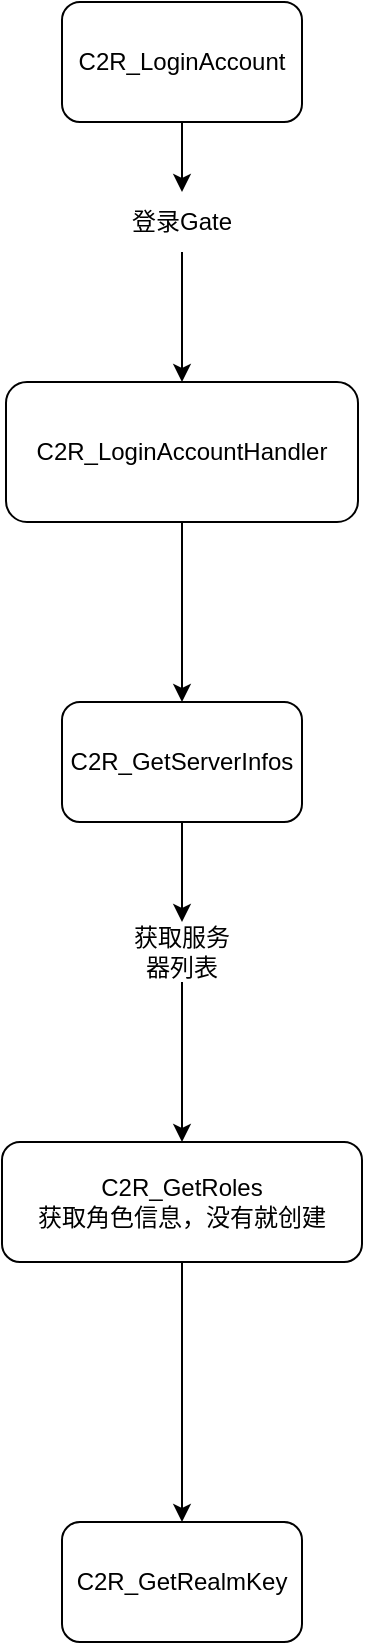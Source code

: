 <mxfile version="24.4.0" type="device">
  <diagram name="第 1 页" id="b04dUmWzA-TVEbHrEcft">
    <mxGraphModel dx="1434" dy="844" grid="1" gridSize="10" guides="1" tooltips="1" connect="1" arrows="1" fold="1" page="1" pageScale="1" pageWidth="827" pageHeight="1169" math="0" shadow="0">
      <root>
        <mxCell id="0" />
        <mxCell id="1" parent="0" />
        <mxCell id="4djWOOgGUXpCvrjaS2Bz-4" style="edgeStyle=orthogonalEdgeStyle;rounded=0;orthogonalLoop=1;jettySize=auto;html=1;" edge="1" parent="1" source="4djWOOgGUXpCvrjaS2Bz-6" target="4djWOOgGUXpCvrjaS2Bz-3">
          <mxGeometry relative="1" as="geometry" />
        </mxCell>
        <mxCell id="4djWOOgGUXpCvrjaS2Bz-1" value="C2R_LoginAccount" style="rounded=1;whiteSpace=wrap;html=1;" vertex="1" parent="1">
          <mxGeometry x="354" y="60" width="120" height="60" as="geometry" />
        </mxCell>
        <mxCell id="4djWOOgGUXpCvrjaS2Bz-12" style="edgeStyle=orthogonalEdgeStyle;rounded=0;orthogonalLoop=1;jettySize=auto;html=1;" edge="1" parent="1" source="4djWOOgGUXpCvrjaS2Bz-3" target="4djWOOgGUXpCvrjaS2Bz-7">
          <mxGeometry relative="1" as="geometry" />
        </mxCell>
        <mxCell id="4djWOOgGUXpCvrjaS2Bz-3" value="C2R_LoginAccountHandler" style="rounded=1;whiteSpace=wrap;html=1;" vertex="1" parent="1">
          <mxGeometry x="326" y="250" width="176" height="70" as="geometry" />
        </mxCell>
        <mxCell id="4djWOOgGUXpCvrjaS2Bz-5" value="" style="edgeStyle=orthogonalEdgeStyle;rounded=0;orthogonalLoop=1;jettySize=auto;html=1;" edge="1" parent="1" source="4djWOOgGUXpCvrjaS2Bz-1" target="4djWOOgGUXpCvrjaS2Bz-6">
          <mxGeometry relative="1" as="geometry">
            <mxPoint x="414" y="120" as="sourcePoint" />
            <mxPoint x="414" y="240" as="targetPoint" />
          </mxGeometry>
        </mxCell>
        <mxCell id="4djWOOgGUXpCvrjaS2Bz-6" value="登录Gate" style="text;html=1;align=center;verticalAlign=middle;whiteSpace=wrap;rounded=0;" vertex="1" parent="1">
          <mxGeometry x="384" y="155" width="60" height="30" as="geometry" />
        </mxCell>
        <mxCell id="4djWOOgGUXpCvrjaS2Bz-9" style="edgeStyle=orthogonalEdgeStyle;rounded=0;orthogonalLoop=1;jettySize=auto;html=1;" edge="1" parent="1" source="4djWOOgGUXpCvrjaS2Bz-10" target="4djWOOgGUXpCvrjaS2Bz-8">
          <mxGeometry relative="1" as="geometry" />
        </mxCell>
        <mxCell id="4djWOOgGUXpCvrjaS2Bz-7" value="C2R_GetServerInfos" style="rounded=1;whiteSpace=wrap;html=1;" vertex="1" parent="1">
          <mxGeometry x="354" y="410" width="120" height="60" as="geometry" />
        </mxCell>
        <mxCell id="4djWOOgGUXpCvrjaS2Bz-14" style="edgeStyle=orthogonalEdgeStyle;rounded=0;orthogonalLoop=1;jettySize=auto;html=1;entryX=0.5;entryY=0;entryDx=0;entryDy=0;" edge="1" parent="1" source="4djWOOgGUXpCvrjaS2Bz-8" target="4djWOOgGUXpCvrjaS2Bz-13">
          <mxGeometry relative="1" as="geometry" />
        </mxCell>
        <mxCell id="4djWOOgGUXpCvrjaS2Bz-8" value="C2R_GetRoles&lt;br&gt;获取角色信息，没有就创建" style="rounded=1;whiteSpace=wrap;html=1;" vertex="1" parent="1">
          <mxGeometry x="324" y="630" width="180" height="60" as="geometry" />
        </mxCell>
        <mxCell id="4djWOOgGUXpCvrjaS2Bz-11" value="" style="edgeStyle=orthogonalEdgeStyle;rounded=0;orthogonalLoop=1;jettySize=auto;html=1;" edge="1" parent="1" source="4djWOOgGUXpCvrjaS2Bz-7" target="4djWOOgGUXpCvrjaS2Bz-10">
          <mxGeometry relative="1" as="geometry">
            <mxPoint x="414" y="470" as="sourcePoint" />
            <mxPoint x="414" y="560" as="targetPoint" />
          </mxGeometry>
        </mxCell>
        <mxCell id="4djWOOgGUXpCvrjaS2Bz-10" value="获取服务器列表" style="text;html=1;align=center;verticalAlign=middle;whiteSpace=wrap;rounded=0;" vertex="1" parent="1">
          <mxGeometry x="384" y="520" width="60" height="30" as="geometry" />
        </mxCell>
        <mxCell id="4djWOOgGUXpCvrjaS2Bz-13" value="C2R_GetRealmKey" style="rounded=1;whiteSpace=wrap;html=1;" vertex="1" parent="1">
          <mxGeometry x="354" y="820" width="120" height="60" as="geometry" />
        </mxCell>
      </root>
    </mxGraphModel>
  </diagram>
</mxfile>
